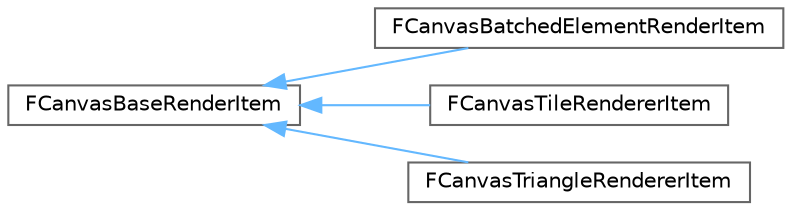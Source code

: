 digraph "Graphical Class Hierarchy"
{
 // INTERACTIVE_SVG=YES
 // LATEX_PDF_SIZE
  bgcolor="transparent";
  edge [fontname=Helvetica,fontsize=10,labelfontname=Helvetica,labelfontsize=10];
  node [fontname=Helvetica,fontsize=10,shape=box,height=0.2,width=0.4];
  rankdir="LR";
  Node0 [id="Node000000",label="FCanvasBaseRenderItem",height=0.2,width=0.4,color="grey40", fillcolor="white", style="filled",URL="$dc/d7f/classFCanvasBaseRenderItem.html",tooltip="Base interface for canvas items which can be batched for rendering."];
  Node0 -> Node1 [id="edge3456_Node000000_Node000001",dir="back",color="steelblue1",style="solid",tooltip=" "];
  Node1 [id="Node000001",label="FCanvasBatchedElementRenderItem",height=0.2,width=0.4,color="grey40", fillcolor="white", style="filled",URL="$d0/df5/classFCanvasBatchedElementRenderItem.html",tooltip="Info needed to render a batched element set."];
  Node0 -> Node2 [id="edge3457_Node000000_Node000002",dir="back",color="steelblue1",style="solid",tooltip=" "];
  Node2 [id="Node000002",label="FCanvasTileRendererItem",height=0.2,width=0.4,color="grey40", fillcolor="white", style="filled",URL="$d7/dd2/classFCanvasTileRendererItem.html",tooltip="Info needed to render a single FTileRenderer."];
  Node0 -> Node3 [id="edge3458_Node000000_Node000003",dir="back",color="steelblue1",style="solid",tooltip=" "];
  Node3 [id="Node000003",label="FCanvasTriangleRendererItem",height=0.2,width=0.4,color="grey40", fillcolor="white", style="filled",URL="$da/ddc/classFCanvasTriangleRendererItem.html",tooltip="Info needed to render a single FTriangleRenderer."];
}
